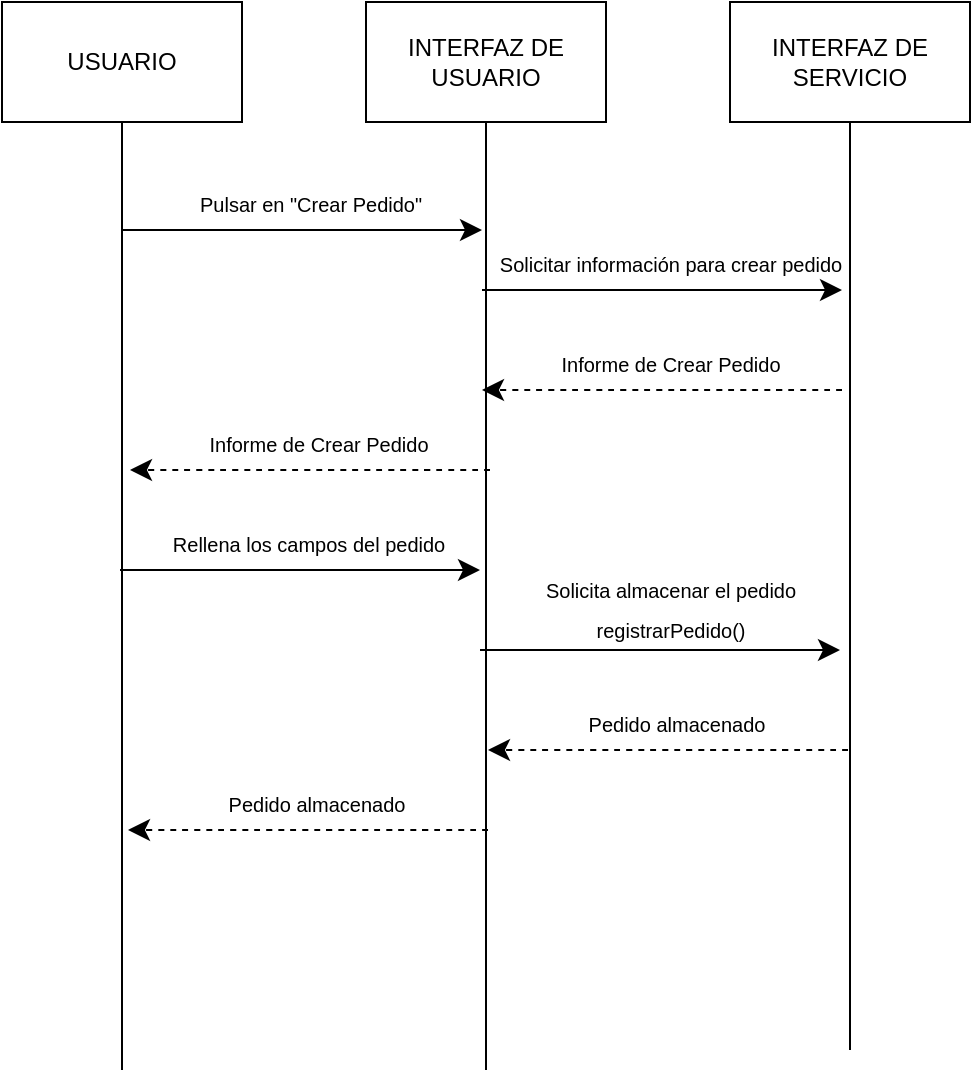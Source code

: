 <mxfile version="25.0.3">
  <diagram name="Página-1" id="2AaQqFvCxkoajsdct7o-">
    <mxGraphModel dx="819" dy="470" grid="0" gridSize="10" guides="1" tooltips="1" connect="1" arrows="1" fold="1" page="1" pageScale="1" pageWidth="2339" pageHeight="3300" math="0" shadow="0">
      <root>
        <mxCell id="0" />
        <mxCell id="1" parent="0" />
        <mxCell id="o4--Y6cIEM0Qgt2PrnpY-3" style="edgeStyle=none;curved=1;rounded=0;orthogonalLoop=1;jettySize=auto;html=1;exitX=0.5;exitY=1;exitDx=0;exitDy=0;fontSize=12;startSize=8;endSize=8;endArrow=none;endFill=0;" parent="1" source="o4--Y6cIEM0Qgt2PrnpY-4" edge="1">
          <mxGeometry relative="1" as="geometry">
            <mxPoint x="350" y="690" as="targetPoint" />
          </mxGeometry>
        </mxCell>
        <mxCell id="o4--Y6cIEM0Qgt2PrnpY-4" value="USUARIO" style="rounded=0;whiteSpace=wrap;html=1;" parent="1" vertex="1">
          <mxGeometry x="290" y="156" width="120" height="60" as="geometry" />
        </mxCell>
        <mxCell id="o4--Y6cIEM0Qgt2PrnpY-5" style="edgeStyle=none;curved=1;rounded=0;orthogonalLoop=1;jettySize=auto;html=1;exitX=0.5;exitY=1;exitDx=0;exitDy=0;fontSize=12;startSize=8;endSize=8;endArrow=none;endFill=0;" parent="1" source="o4--Y6cIEM0Qgt2PrnpY-6" edge="1">
          <mxGeometry relative="1" as="geometry">
            <mxPoint x="532" y="690" as="targetPoint" />
          </mxGeometry>
        </mxCell>
        <mxCell id="o4--Y6cIEM0Qgt2PrnpY-6" value="INTERFAZ DE USUARIO" style="rounded=0;whiteSpace=wrap;html=1;" parent="1" vertex="1">
          <mxGeometry x="472" y="156" width="120" height="60" as="geometry" />
        </mxCell>
        <mxCell id="o4--Y6cIEM0Qgt2PrnpY-7" style="edgeStyle=none;curved=1;rounded=0;orthogonalLoop=1;jettySize=auto;html=1;exitX=0.5;exitY=1;exitDx=0;exitDy=0;fontSize=12;startSize=8;endSize=8;endArrow=none;endFill=0;" parent="1" source="o4--Y6cIEM0Qgt2PrnpY-8" edge="1">
          <mxGeometry relative="1" as="geometry">
            <mxPoint x="714" y="680" as="targetPoint" />
          </mxGeometry>
        </mxCell>
        <mxCell id="o4--Y6cIEM0Qgt2PrnpY-8" value="INTERFAZ DE SERVICIO" style="rounded=0;whiteSpace=wrap;html=1;" parent="1" vertex="1">
          <mxGeometry x="654" y="156" width="120" height="60" as="geometry" />
        </mxCell>
        <mxCell id="o4--Y6cIEM0Qgt2PrnpY-9" value="" style="endArrow=classic;html=1;rounded=0;fontSize=12;startSize=8;endSize=8;curved=1;" parent="1" edge="1">
          <mxGeometry width="50" height="50" relative="1" as="geometry">
            <mxPoint x="350" y="270" as="sourcePoint" />
            <mxPoint x="530" y="270" as="targetPoint" />
          </mxGeometry>
        </mxCell>
        <mxCell id="o4--Y6cIEM0Qgt2PrnpY-10" value="&lt;font style=&quot;font-size: 10px;&quot;&gt;Pulsar en &quot;Crear Pedido&quot;&lt;/font&gt;" style="text;html=1;align=center;verticalAlign=middle;resizable=0;points=[];autosize=1;strokeColor=none;fillColor=none;fontSize=16;" parent="1" vertex="1">
          <mxGeometry x="379" y="240" width="130" height="30" as="geometry" />
        </mxCell>
        <mxCell id="o4--Y6cIEM0Qgt2PrnpY-11" value="" style="endArrow=classic;html=1;rounded=0;fontSize=12;startSize=8;endSize=8;curved=1;" parent="1" edge="1">
          <mxGeometry width="50" height="50" relative="1" as="geometry">
            <mxPoint x="530" y="300" as="sourcePoint" />
            <mxPoint x="710" y="300" as="targetPoint" />
          </mxGeometry>
        </mxCell>
        <mxCell id="o4--Y6cIEM0Qgt2PrnpY-12" value="&lt;font style=&quot;font-size: 10px;&quot;&gt;Solicitar información para crear pedido&lt;/font&gt;" style="text;html=1;align=center;verticalAlign=middle;resizable=0;points=[];autosize=1;strokeColor=none;fillColor=none;fontSize=16;" parent="1" vertex="1">
          <mxGeometry x="529" y="270" width="190" height="30" as="geometry" />
        </mxCell>
        <mxCell id="o4--Y6cIEM0Qgt2PrnpY-13" value="" style="endArrow=classic;html=1;rounded=0;fontSize=12;startSize=8;endSize=8;curved=1;dashed=1;" parent="1" edge="1">
          <mxGeometry width="50" height="50" relative="1" as="geometry">
            <mxPoint x="710" y="350" as="sourcePoint" />
            <mxPoint x="530" y="350" as="targetPoint" />
          </mxGeometry>
        </mxCell>
        <mxCell id="o4--Y6cIEM0Qgt2PrnpY-15" value="&lt;font style=&quot;font-size: 10px;&quot;&gt;Informe de Crear Pedido&lt;/font&gt;" style="text;html=1;align=center;verticalAlign=middle;resizable=0;points=[];autosize=1;strokeColor=none;fillColor=none;fontSize=16;" parent="1" vertex="1">
          <mxGeometry x="559" y="320" width="130" height="30" as="geometry" />
        </mxCell>
        <mxCell id="o4--Y6cIEM0Qgt2PrnpY-16" value="" style="endArrow=classic;html=1;rounded=0;fontSize=12;startSize=8;endSize=8;curved=1;dashed=1;" parent="1" edge="1">
          <mxGeometry width="50" height="50" relative="1" as="geometry">
            <mxPoint x="534" y="390" as="sourcePoint" />
            <mxPoint x="354" y="390" as="targetPoint" />
          </mxGeometry>
        </mxCell>
        <mxCell id="o4--Y6cIEM0Qgt2PrnpY-17" value="&lt;font style=&quot;font-size: 10px;&quot;&gt;Informe de Crear Pedido&lt;/font&gt;" style="text;html=1;align=center;verticalAlign=middle;resizable=0;points=[];autosize=1;strokeColor=none;fillColor=none;fontSize=16;" parent="1" vertex="1">
          <mxGeometry x="383" y="360" width="130" height="30" as="geometry" />
        </mxCell>
        <mxCell id="o4--Y6cIEM0Qgt2PrnpY-18" value="" style="endArrow=classic;html=1;rounded=0;fontSize=12;startSize=8;endSize=8;curved=1;" parent="1" edge="1">
          <mxGeometry width="50" height="50" relative="1" as="geometry">
            <mxPoint x="349" y="440" as="sourcePoint" />
            <mxPoint x="529" y="440" as="targetPoint" />
          </mxGeometry>
        </mxCell>
        <mxCell id="o4--Y6cIEM0Qgt2PrnpY-19" value="&lt;font style=&quot;font-size: 10px;&quot;&gt;Rellena los campos del pedido&lt;/font&gt;" style="text;html=1;align=center;verticalAlign=middle;resizable=0;points=[];autosize=1;strokeColor=none;fillColor=none;fontSize=16;" parent="1" vertex="1">
          <mxGeometry x="363" y="410" width="160" height="30" as="geometry" />
        </mxCell>
        <mxCell id="o4--Y6cIEM0Qgt2PrnpY-21" value="" style="endArrow=classic;html=1;rounded=0;fontSize=12;startSize=8;endSize=8;curved=1;" parent="1" edge="1">
          <mxGeometry width="50" height="50" relative="1" as="geometry">
            <mxPoint x="529" y="480" as="sourcePoint" />
            <mxPoint x="709" y="480" as="targetPoint" />
          </mxGeometry>
        </mxCell>
        <mxCell id="o4--Y6cIEM0Qgt2PrnpY-22" value="&lt;font style=&quot;font-size: 10px;&quot;&gt;Solicita almacenar el pedido&lt;/font&gt;&lt;div&gt;&lt;font style=&quot;&quot;&gt;&lt;span style=&quot;font-size: 10px;&quot;&gt;registrarPedido()&lt;/span&gt;&lt;/font&gt;&lt;/div&gt;" style="text;html=1;align=center;verticalAlign=middle;resizable=0;points=[];autosize=1;strokeColor=none;fillColor=none;fontSize=16;" parent="1" vertex="1">
          <mxGeometry x="552.5" y="433" width="143" height="50" as="geometry" />
        </mxCell>
        <mxCell id="o4--Y6cIEM0Qgt2PrnpY-23" value="" style="endArrow=classic;html=1;rounded=0;fontSize=12;startSize=8;endSize=8;curved=1;dashed=1;" parent="1" edge="1">
          <mxGeometry width="50" height="50" relative="1" as="geometry">
            <mxPoint x="713" y="530" as="sourcePoint" />
            <mxPoint x="533" y="530" as="targetPoint" />
          </mxGeometry>
        </mxCell>
        <mxCell id="o4--Y6cIEM0Qgt2PrnpY-24" value="&lt;font style=&quot;font-size: 10px;&quot;&gt;Pedido almacenado&lt;/font&gt;" style="text;html=1;align=center;verticalAlign=middle;resizable=0;points=[];autosize=1;strokeColor=none;fillColor=none;fontSize=16;" parent="1" vertex="1">
          <mxGeometry x="572" y="500" width="110" height="30" as="geometry" />
        </mxCell>
        <mxCell id="o4--Y6cIEM0Qgt2PrnpY-25" value="" style="endArrow=classic;html=1;rounded=0;fontSize=12;startSize=8;endSize=8;curved=1;dashed=1;" parent="1" edge="1">
          <mxGeometry width="50" height="50" relative="1" as="geometry">
            <mxPoint x="533" y="570" as="sourcePoint" />
            <mxPoint x="353" y="570" as="targetPoint" />
          </mxGeometry>
        </mxCell>
        <mxCell id="o4--Y6cIEM0Qgt2PrnpY-26" value="&lt;font style=&quot;font-size: 10px;&quot;&gt;Pedido almacenado&lt;/font&gt;" style="text;html=1;align=center;verticalAlign=middle;resizable=0;points=[];autosize=1;strokeColor=none;fillColor=none;fontSize=16;" parent="1" vertex="1">
          <mxGeometry x="392" y="540" width="110" height="30" as="geometry" />
        </mxCell>
      </root>
    </mxGraphModel>
  </diagram>
</mxfile>
